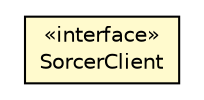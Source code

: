 #!/usr/local/bin/dot
#
# Class diagram 
# Generated by UMLGraph version R5_6 (http://www.umlgraph.org/)
#

digraph G {
	edge [fontname="Helvetica",fontsize=10,labelfontname="Helvetica",labelfontsize=10];
	node [fontname="Helvetica",fontsize=10,shape=plaintext];
	nodesep=0.25;
	ranksep=0.5;
	// sorcer.junit.SorcerClient
	c442192 [label=<<table title="sorcer.junit.SorcerClient" border="0" cellborder="1" cellspacing="0" cellpadding="2" port="p" bgcolor="lemonChiffon" href="./SorcerClient.html">
		<tr><td><table border="0" cellspacing="0" cellpadding="1">
<tr><td align="center" balign="center"> &#171;interface&#187; </td></tr>
<tr><td align="center" balign="center"> SorcerClient </td></tr>
		</table></td></tr>
		</table>>, URL="./SorcerClient.html", fontname="Helvetica", fontcolor="black", fontsize=10.0];
}

